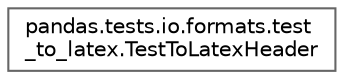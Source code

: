 digraph "Graphical Class Hierarchy"
{
 // LATEX_PDF_SIZE
  bgcolor="transparent";
  edge [fontname=Helvetica,fontsize=10,labelfontname=Helvetica,labelfontsize=10];
  node [fontname=Helvetica,fontsize=10,shape=box,height=0.2,width=0.4];
  rankdir="LR";
  Node0 [id="Node000000",label="pandas.tests.io.formats.test\l_to_latex.TestToLatexHeader",height=0.2,width=0.4,color="grey40", fillcolor="white", style="filled",URL="$db/d91/classpandas_1_1tests_1_1io_1_1formats_1_1test__to__latex_1_1TestToLatexHeader.html",tooltip=" "];
}
